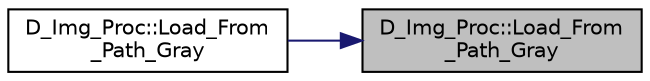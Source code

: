 digraph "D_Img_Proc::Load_From_Path_Gray"
{
 // LATEX_PDF_SIZE
  edge [fontname="Helvetica",fontsize="10",labelfontname="Helvetica",labelfontsize="10"];
  node [fontname="Helvetica",fontsize="10",shape=record];
  rankdir="RL";
  Node1 [label="D_Img_Proc::Load_From\l_Path_Gray",height=0.2,width=0.4,color="black", fillcolor="grey75", style="filled", fontcolor="black",tooltip=" "];
  Node1 -> Node2 [dir="back",color="midnightblue",fontsize="10",style="solid",fontname="Helvetica"];
  Node2 [label="D_Img_Proc::Load_From\l_Path_Gray",height=0.2,width=0.4,color="black", fillcolor="white", style="filled",URL="$class_d___img___proc.html#a293e47c19580da02f682e1dfd9a397c1",tooltip=" "];
}
